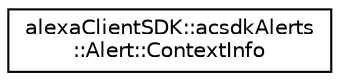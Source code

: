 digraph "Graphical Class Hierarchy"
{
  edge [fontname="Helvetica",fontsize="10",labelfontname="Helvetica",labelfontsize="10"];
  node [fontname="Helvetica",fontsize="10",shape=record];
  rankdir="LR";
  Node0 [label="alexaClientSDK::acsdkAlerts\l::Alert::ContextInfo",height=0.2,width=0.4,color="black", fillcolor="white", style="filled",URL="$structalexa_client_s_d_k_1_1acsdk_alerts_1_1_alert_1_1_context_info.html"];
}
